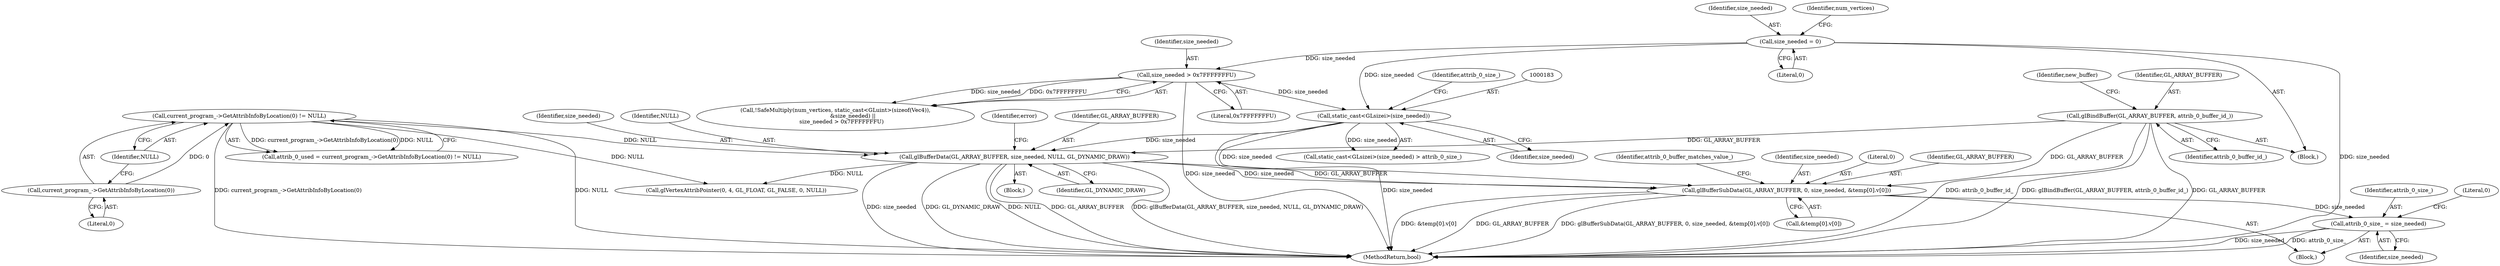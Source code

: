 digraph "0_Chrome_3aad1a37affb1ab70d1897f2b03eb8c077264984_1@array" {
"1000266" [label="(Call,glBufferSubData(GL_ARRAY_BUFFER, 0, size_needed, &temp[0].v[0]))"];
"1000189" [label="(Call,glBufferData(GL_ARRAY_BUFFER, size_needed, NULL, GL_DYNAMIC_DRAW))"];
"1000175" [label="(Call,glBindBuffer(GL_ARRAY_BUFFER, attrib_0_buffer_id_))"];
"1000182" [label="(Call,static_cast<GLsizei>(size_needed))"];
"1000144" [label="(Call,size_needed = 0)"];
"1000162" [label="(Call,size_needed > 0x7FFFFFFFU)"];
"1000125" [label="(Call,current_program_->GetAttribInfoByLocation(0) != NULL)"];
"1000126" [label="(Call,current_program_->GetAttribInfoByLocation(0))"];
"1000284" [label="(Call,attrib_0_size_ = size_needed)"];
"1000267" [label="(Identifier,GL_ARRAY_BUFFER)"];
"1000284" [label="(Call,attrib_0_size_ = size_needed)"];
"1000193" [label="(Identifier,GL_DYNAMIC_DRAW)"];
"1000270" [label="(Call,&temp[0].v[0])"];
"1000264" [label="(Block,)"];
"1000176" [label="(Identifier,GL_ARRAY_BUFFER)"];
"1000190" [label="(Identifier,GL_ARRAY_BUFFER)"];
"1000127" [label="(Literal,0)"];
"1000191" [label="(Identifier,size_needed)"];
"1000123" [label="(Call,attrib_0_used = current_program_->GetAttribInfoByLocation(0) != NULL)"];
"1000145" [label="(Identifier,size_needed)"];
"1000180" [label="(Identifier,new_buffer)"];
"1000126" [label="(Call,current_program_->GetAttribInfoByLocation(0))"];
"1000192" [label="(Identifier,NULL)"];
"1000175" [label="(Call,glBindBuffer(GL_ARRAY_BUFFER, attrib_0_buffer_id_))"];
"1000164" [label="(Literal,0x7FFFFFFFU)"];
"1000162" [label="(Call,size_needed > 0x7FFFFFFFU)"];
"1000287" [label="(Call,glVertexAttribPointer(0, 4, GL_FLOAT, GL_FALSE, 0, NULL))"];
"1000305" [label="(MethodReturn,bool)"];
"1000185" [label="(Identifier,attrib_0_size_)"];
"1000285" [label="(Identifier,attrib_0_size_)"];
"1000125" [label="(Call,current_program_->GetAttribInfoByLocation(0) != NULL)"];
"1000189" [label="(Call,glBufferData(GL_ARRAY_BUFFER, size_needed, NULL, GL_DYNAMIC_DRAW))"];
"1000184" [label="(Identifier,size_needed)"];
"1000279" [label="(Identifier,attrib_0_buffer_matches_value_)"];
"1000144" [label="(Call,size_needed = 0)"];
"1000150" [label="(Identifier,num_vertices)"];
"1000146" [label="(Literal,0)"];
"1000163" [label="(Identifier,size_needed)"];
"1000288" [label="(Literal,0)"];
"1000177" [label="(Identifier,attrib_0_buffer_id_)"];
"1000128" [label="(Identifier,NULL)"];
"1000286" [label="(Identifier,size_needed)"];
"1000104" [label="(Block,)"];
"1000182" [label="(Call,static_cast<GLsizei>(size_needed))"];
"1000188" [label="(Block,)"];
"1000181" [label="(Call,static_cast<GLsizei>(size_needed) > attrib_0_size_)"];
"1000266" [label="(Call,glBufferSubData(GL_ARRAY_BUFFER, 0, size_needed, &temp[0].v[0]))"];
"1000269" [label="(Identifier,size_needed)"];
"1000268" [label="(Literal,0)"];
"1000152" [label="(Call,!SafeMultiply(num_vertices, static_cast<GLuint>(sizeof(Vec4)),\n                    &size_needed) ||\n       size_needed > 0x7FFFFFFFU)"];
"1000196" [label="(Identifier,error)"];
"1000266" -> "1000264"  [label="AST: "];
"1000266" -> "1000270"  [label="CFG: "];
"1000267" -> "1000266"  [label="AST: "];
"1000268" -> "1000266"  [label="AST: "];
"1000269" -> "1000266"  [label="AST: "];
"1000270" -> "1000266"  [label="AST: "];
"1000279" -> "1000266"  [label="CFG: "];
"1000266" -> "1000305"  [label="DDG: GL_ARRAY_BUFFER"];
"1000266" -> "1000305"  [label="DDG: glBufferSubData(GL_ARRAY_BUFFER, 0, size_needed, &temp[0].v[0])"];
"1000266" -> "1000305"  [label="DDG: &temp[0].v[0]"];
"1000189" -> "1000266"  [label="DDG: GL_ARRAY_BUFFER"];
"1000189" -> "1000266"  [label="DDG: size_needed"];
"1000175" -> "1000266"  [label="DDG: GL_ARRAY_BUFFER"];
"1000182" -> "1000266"  [label="DDG: size_needed"];
"1000266" -> "1000284"  [label="DDG: size_needed"];
"1000189" -> "1000188"  [label="AST: "];
"1000189" -> "1000193"  [label="CFG: "];
"1000190" -> "1000189"  [label="AST: "];
"1000191" -> "1000189"  [label="AST: "];
"1000192" -> "1000189"  [label="AST: "];
"1000193" -> "1000189"  [label="AST: "];
"1000196" -> "1000189"  [label="CFG: "];
"1000189" -> "1000305"  [label="DDG: GL_ARRAY_BUFFER"];
"1000189" -> "1000305"  [label="DDG: glBufferData(GL_ARRAY_BUFFER, size_needed, NULL, GL_DYNAMIC_DRAW)"];
"1000189" -> "1000305"  [label="DDG: size_needed"];
"1000189" -> "1000305"  [label="DDG: GL_DYNAMIC_DRAW"];
"1000189" -> "1000305"  [label="DDG: NULL"];
"1000175" -> "1000189"  [label="DDG: GL_ARRAY_BUFFER"];
"1000182" -> "1000189"  [label="DDG: size_needed"];
"1000125" -> "1000189"  [label="DDG: NULL"];
"1000189" -> "1000287"  [label="DDG: NULL"];
"1000175" -> "1000104"  [label="AST: "];
"1000175" -> "1000177"  [label="CFG: "];
"1000176" -> "1000175"  [label="AST: "];
"1000177" -> "1000175"  [label="AST: "];
"1000180" -> "1000175"  [label="CFG: "];
"1000175" -> "1000305"  [label="DDG: GL_ARRAY_BUFFER"];
"1000175" -> "1000305"  [label="DDG: attrib_0_buffer_id_"];
"1000175" -> "1000305"  [label="DDG: glBindBuffer(GL_ARRAY_BUFFER, attrib_0_buffer_id_)"];
"1000182" -> "1000181"  [label="AST: "];
"1000182" -> "1000184"  [label="CFG: "];
"1000183" -> "1000182"  [label="AST: "];
"1000184" -> "1000182"  [label="AST: "];
"1000185" -> "1000182"  [label="CFG: "];
"1000182" -> "1000305"  [label="DDG: size_needed"];
"1000182" -> "1000181"  [label="DDG: size_needed"];
"1000144" -> "1000182"  [label="DDG: size_needed"];
"1000162" -> "1000182"  [label="DDG: size_needed"];
"1000144" -> "1000104"  [label="AST: "];
"1000144" -> "1000146"  [label="CFG: "];
"1000145" -> "1000144"  [label="AST: "];
"1000146" -> "1000144"  [label="AST: "];
"1000150" -> "1000144"  [label="CFG: "];
"1000144" -> "1000305"  [label="DDG: size_needed"];
"1000144" -> "1000162"  [label="DDG: size_needed"];
"1000162" -> "1000152"  [label="AST: "];
"1000162" -> "1000164"  [label="CFG: "];
"1000163" -> "1000162"  [label="AST: "];
"1000164" -> "1000162"  [label="AST: "];
"1000152" -> "1000162"  [label="CFG: "];
"1000162" -> "1000305"  [label="DDG: size_needed"];
"1000162" -> "1000152"  [label="DDG: size_needed"];
"1000162" -> "1000152"  [label="DDG: 0x7FFFFFFFU"];
"1000125" -> "1000123"  [label="AST: "];
"1000125" -> "1000128"  [label="CFG: "];
"1000126" -> "1000125"  [label="AST: "];
"1000128" -> "1000125"  [label="AST: "];
"1000123" -> "1000125"  [label="CFG: "];
"1000125" -> "1000305"  [label="DDG: current_program_->GetAttribInfoByLocation(0)"];
"1000125" -> "1000305"  [label="DDG: NULL"];
"1000125" -> "1000123"  [label="DDG: current_program_->GetAttribInfoByLocation(0)"];
"1000125" -> "1000123"  [label="DDG: NULL"];
"1000126" -> "1000125"  [label="DDG: 0"];
"1000125" -> "1000287"  [label="DDG: NULL"];
"1000126" -> "1000127"  [label="CFG: "];
"1000127" -> "1000126"  [label="AST: "];
"1000128" -> "1000126"  [label="CFG: "];
"1000284" -> "1000264"  [label="AST: "];
"1000284" -> "1000286"  [label="CFG: "];
"1000285" -> "1000284"  [label="AST: "];
"1000286" -> "1000284"  [label="AST: "];
"1000288" -> "1000284"  [label="CFG: "];
"1000284" -> "1000305"  [label="DDG: size_needed"];
"1000284" -> "1000305"  [label="DDG: attrib_0_size_"];
}
